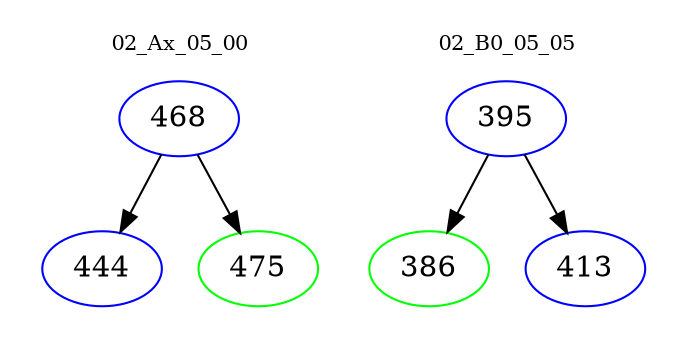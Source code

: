 digraph{
subgraph cluster_0 {
color = white
label = "02_Ax_05_00";
fontsize=10;
T0_468 [label="468", color="blue"]
T0_468 -> T0_444 [color="black"]
T0_444 [label="444", color="blue"]
T0_468 -> T0_475 [color="black"]
T0_475 [label="475", color="green"]
}
subgraph cluster_1 {
color = white
label = "02_B0_05_05";
fontsize=10;
T1_395 [label="395", color="blue"]
T1_395 -> T1_386 [color="black"]
T1_386 [label="386", color="green"]
T1_395 -> T1_413 [color="black"]
T1_413 [label="413", color="blue"]
}
}
